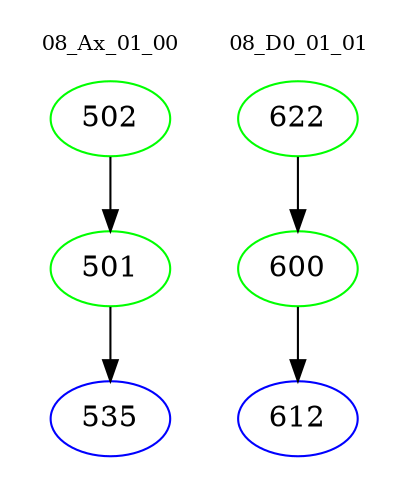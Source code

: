 digraph{
subgraph cluster_0 {
color = white
label = "08_Ax_01_00";
fontsize=10;
T0_502 [label="502", color="green"]
T0_502 -> T0_501 [color="black"]
T0_501 [label="501", color="green"]
T0_501 -> T0_535 [color="black"]
T0_535 [label="535", color="blue"]
}
subgraph cluster_1 {
color = white
label = "08_D0_01_01";
fontsize=10;
T1_622 [label="622", color="green"]
T1_622 -> T1_600 [color="black"]
T1_600 [label="600", color="green"]
T1_600 -> T1_612 [color="black"]
T1_612 [label="612", color="blue"]
}
}
